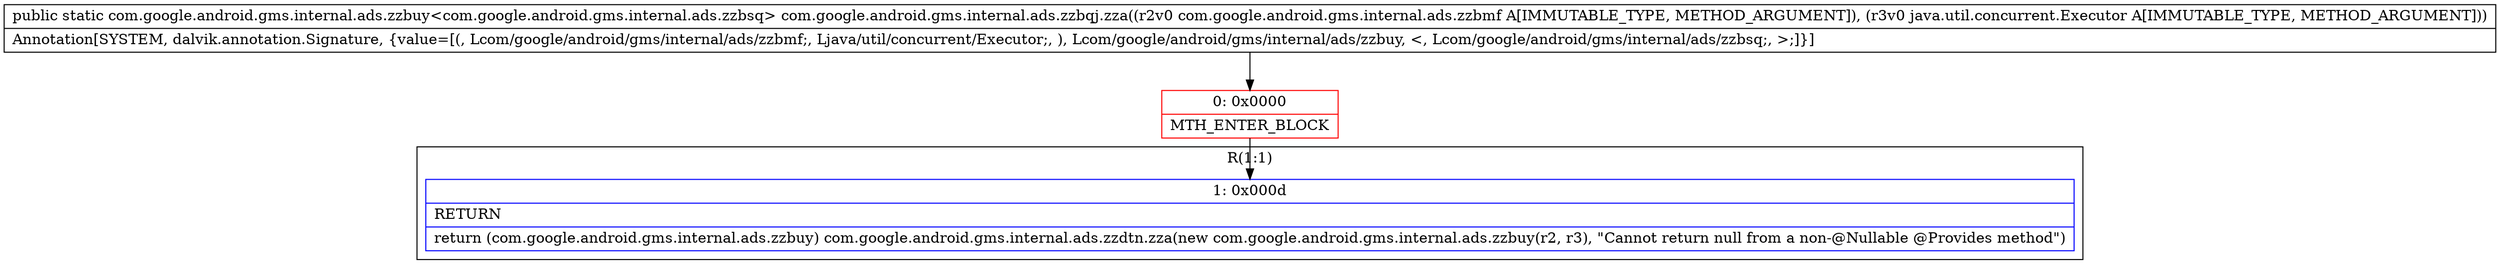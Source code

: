 digraph "CFG forcom.google.android.gms.internal.ads.zzbqj.zza(Lcom\/google\/android\/gms\/internal\/ads\/zzbmf;Ljava\/util\/concurrent\/Executor;)Lcom\/google\/android\/gms\/internal\/ads\/zzbuy;" {
subgraph cluster_Region_62994317 {
label = "R(1:1)";
node [shape=record,color=blue];
Node_1 [shape=record,label="{1\:\ 0x000d|RETURN\l|return (com.google.android.gms.internal.ads.zzbuy) com.google.android.gms.internal.ads.zzdtn.zza(new com.google.android.gms.internal.ads.zzbuy(r2, r3), \"Cannot return null from a non\-@Nullable @Provides method\")\l}"];
}
Node_0 [shape=record,color=red,label="{0\:\ 0x0000|MTH_ENTER_BLOCK\l}"];
MethodNode[shape=record,label="{public static com.google.android.gms.internal.ads.zzbuy\<com.google.android.gms.internal.ads.zzbsq\> com.google.android.gms.internal.ads.zzbqj.zza((r2v0 com.google.android.gms.internal.ads.zzbmf A[IMMUTABLE_TYPE, METHOD_ARGUMENT]), (r3v0 java.util.concurrent.Executor A[IMMUTABLE_TYPE, METHOD_ARGUMENT]))  | Annotation[SYSTEM, dalvik.annotation.Signature, \{value=[(, Lcom\/google\/android\/gms\/internal\/ads\/zzbmf;, Ljava\/util\/concurrent\/Executor;, ), Lcom\/google\/android\/gms\/internal\/ads\/zzbuy, \<, Lcom\/google\/android\/gms\/internal\/ads\/zzbsq;, \>;]\}]\l}"];
MethodNode -> Node_0;
Node_0 -> Node_1;
}

